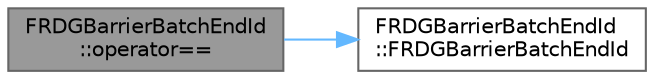 digraph "FRDGBarrierBatchEndId::operator=="
{
 // INTERACTIVE_SVG=YES
 // LATEX_PDF_SIZE
  bgcolor="transparent";
  edge [fontname=Helvetica,fontsize=10,labelfontname=Helvetica,labelfontsize=10];
  node [fontname=Helvetica,fontsize=10,shape=box,height=0.2,width=0.4];
  rankdir="LR";
  Node1 [id="Node000001",label="FRDGBarrierBatchEndId\l::operator==",height=0.2,width=0.4,color="gray40", fillcolor="grey60", style="filled", fontcolor="black",tooltip=" "];
  Node1 -> Node2 [id="edge1_Node000001_Node000002",color="steelblue1",style="solid",tooltip=" "];
  Node2 [id="Node000002",label="FRDGBarrierBatchEndId\l::FRDGBarrierBatchEndId",height=0.2,width=0.4,color="grey40", fillcolor="white", style="filled",URL="$d0/da4/structFRDGBarrierBatchEndId.html#a44ea5870d7b68e7aca3a489e8ac0c97b",tooltip=" "];
}
